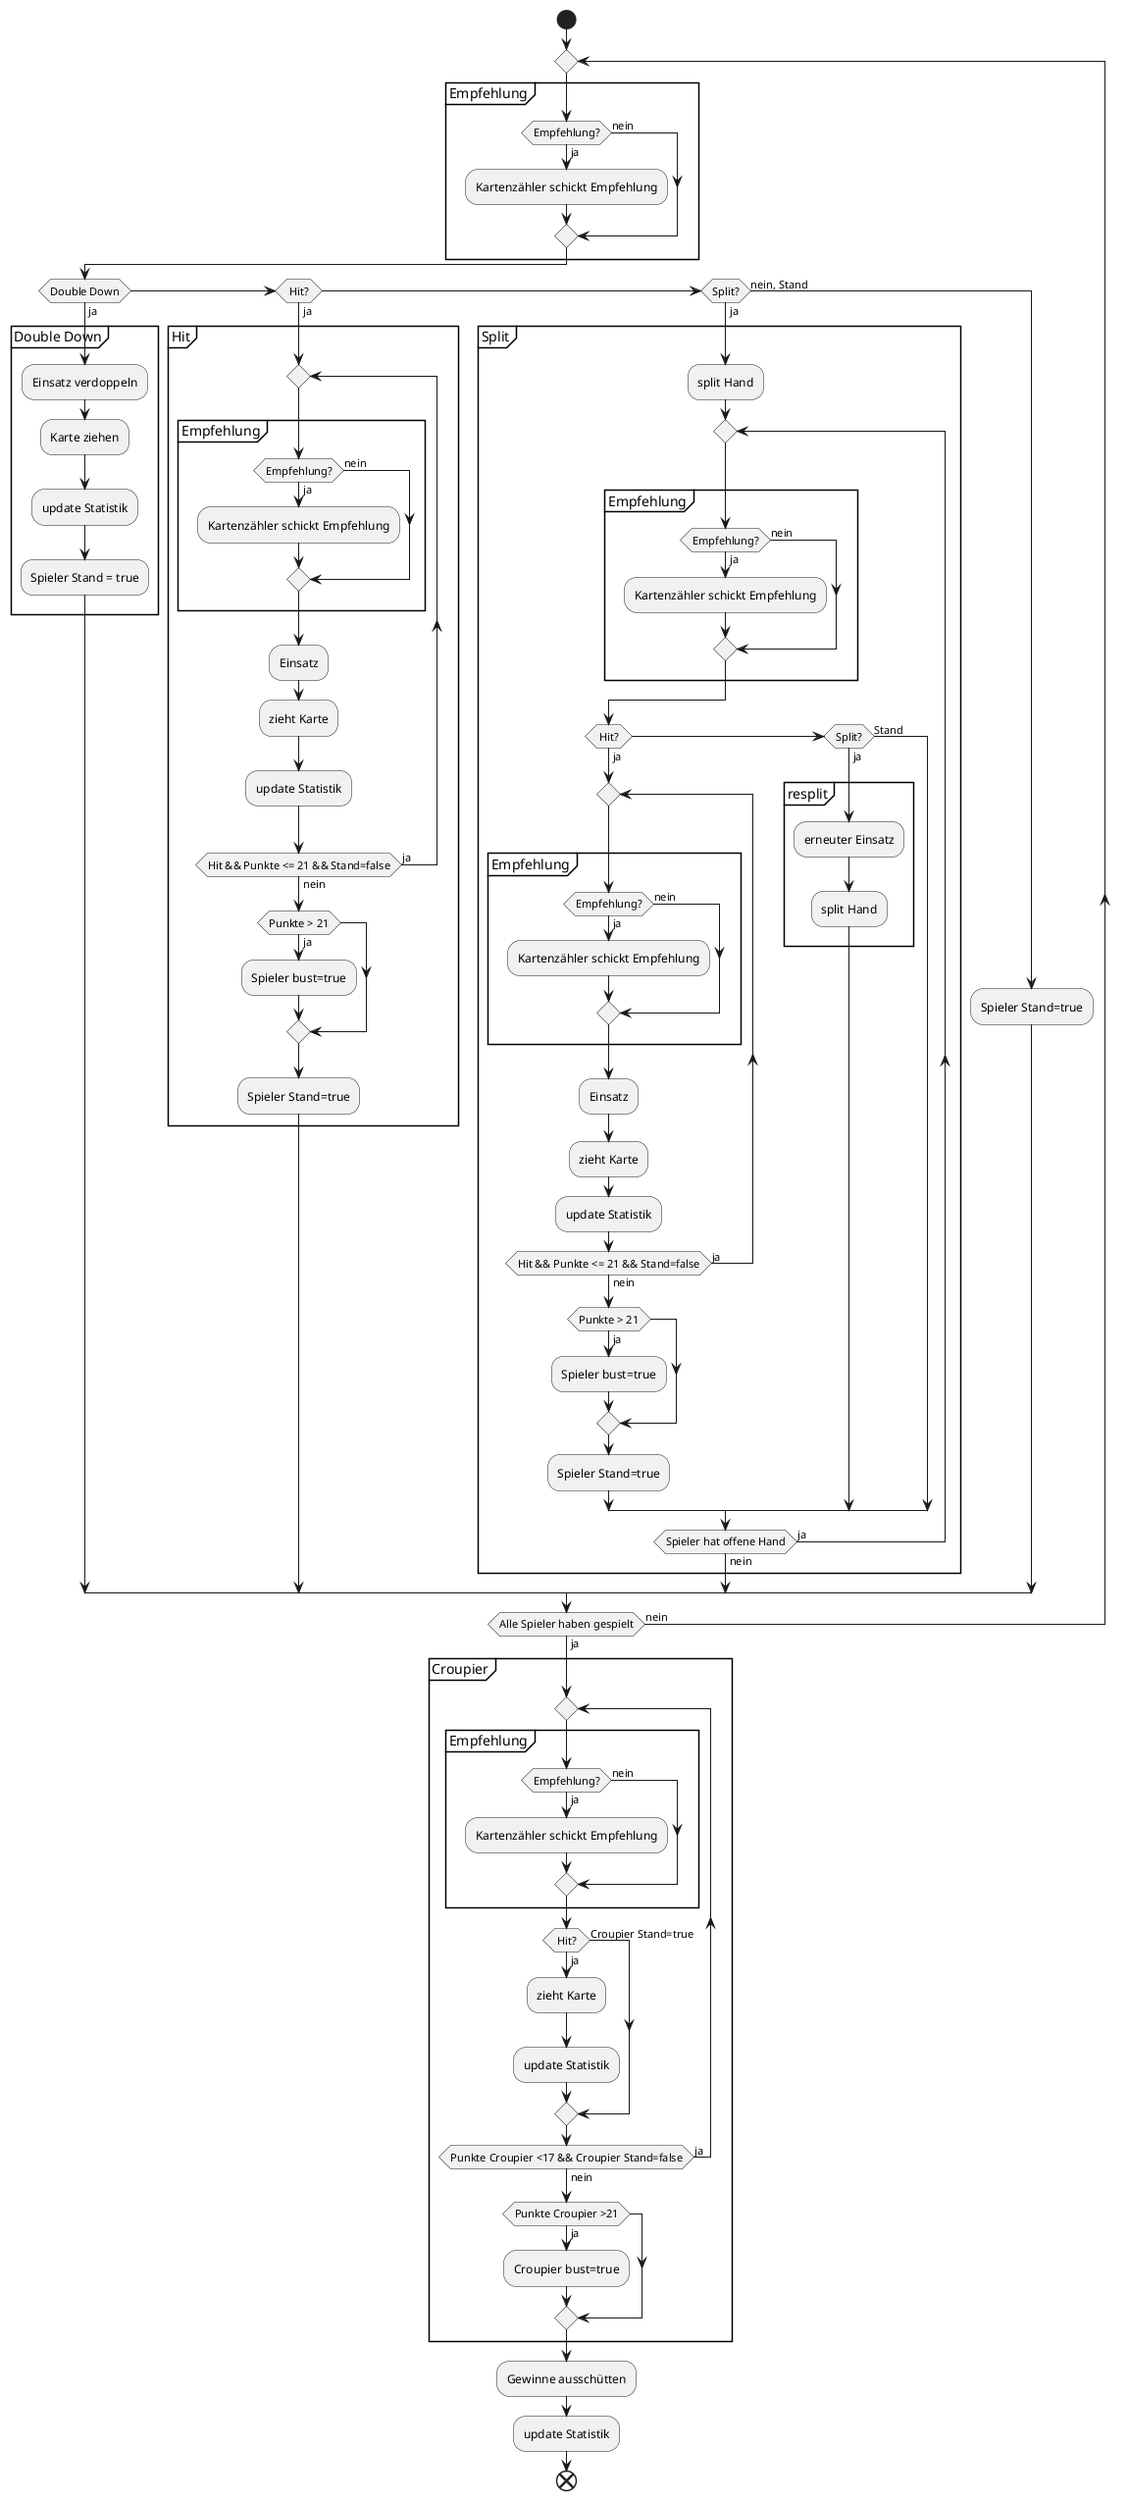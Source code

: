 @startuml Spielverlauf3
start
    repeat
        group Empfehlung
        if(Empfehlung?) then (ja)
            :Kartenzähler schickt Empfehlung;
        else(nein)
        endif
        end group
        
        if(Double Down) then (ja)
        group Double Down
            :Einsatz verdoppeln;
            :Karte ziehen;
            :update Statistik;
            :Spieler Stand = true;
        end group
        elseif(Hit?) then (ja)
        group Hit
            repeat
                group Empfehlung
                    if(Empfehlung?) then (ja)
                        :Kartenzähler schickt Empfehlung;
                    else(nein)
                    endif
                end group
                :Einsatz;
                :zieht Karte;
                :update Statistik;
            repeat while(Hit && Punkte <= 21 && Stand=false) is(ja) not (nein)
            if(Punkte > 21) then (ja)
                :Spieler bust=true;
            endif
            :Spieler Stand=true;
        end group
        elseif (Split?) then(ja)
        group Split
            :split Hand;
            repeat
                group Empfehlung
                    if(Empfehlung?) then (ja)
                        :Kartenzähler schickt Empfehlung;
                    else(nein)
                    endif
                end group
                if(Hit?) then (ja)
                    repeat
                        group Empfehlung
                            if(Empfehlung?) then (ja)
                                :Kartenzähler schickt Empfehlung;
                            else(nein)
                            endif
                        end group
                        :Einsatz;
                        :zieht Karte;
                        :update Statistik;
                    repeat while(Hit && Punkte <= 21 && Stand=false) is(ja) not (nein)
                    if(Punkte > 21) then (ja)
                        :Spieler bust=true;
                    endif
                    :Spieler Stand=true;
                elseif(Split?) then (ja)
                group resplit
                    :erneuter Einsatz;
                    :split Hand;
                end group
                else(Stand)
                endif
            repeat while(Spieler hat offene Hand) is (ja) not (nein)
        end group
        else (nein, Stand)
            :Spieler Stand=true;
        endif
    repeat while (Alle Spieler haben gespielt) is (nein) not (ja)
    group Croupier
    repeat
        group Empfehlung
            if(Empfehlung?) then (ja)
                :Kartenzähler schickt Empfehlung;
            else(nein)
            endif
        end group
        if (Hit?) then (ja)
            :zieht Karte;
            :update Statistik;
        else (Croupier Stand=true)
        endif
    repeat while (Punkte Croupier <17 && Croupier Stand=false) is(ja) not (nein)
    if(Punkte Croupier >21) then (ja)
        :Croupier bust=true;
    endif
    end group
    :Gewinne ausschütten;
    :update Statistik;
end
@enduml